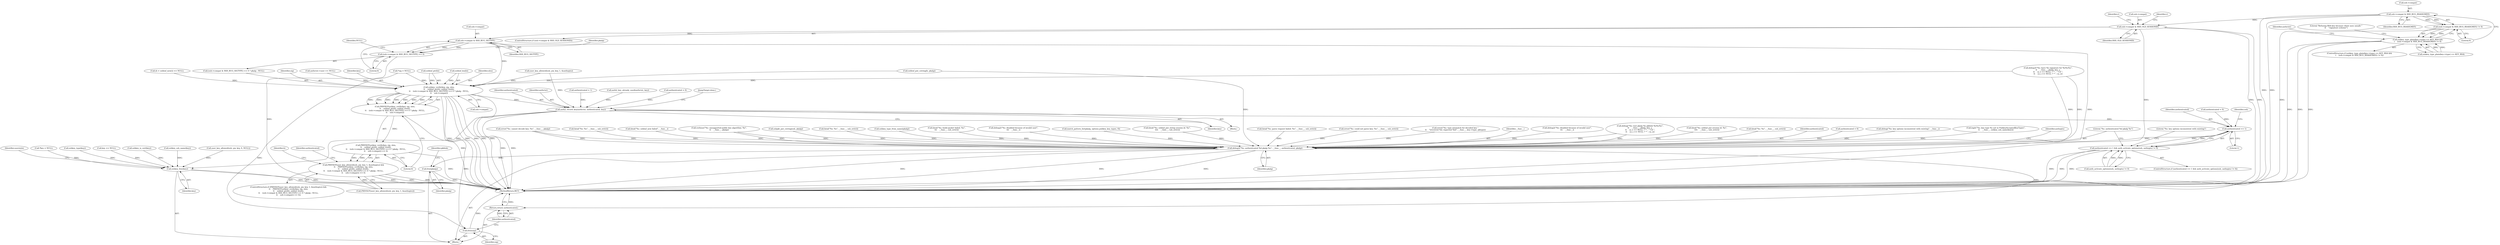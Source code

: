 digraph "0_src_779974d35b4859c07bc3cb8a12c74b43b0a7d1e0_1@pointer" {
"1000265" [label="(Call,ssh->compat & SSH_BUG_RSASIGMD5)"];
"1000264" [label="(Call,(ssh->compat & SSH_BUG_RSASIGMD5) != 0)"];
"1000257" [label="(Call,sshkey_type_plain(key->type) == KEY_RSA &&\n\t    (ssh->compat & SSH_BUG_RSASIGMD5) != 0)"];
"1000369" [label="(Call,ssh->compat & SSH_OLD_SESSIONID)"];
"1000534" [label="(Call,ssh->compat & SSH_BUG_SIGTYPE)"];
"1000533" [label="(Call,(ssh->compat & SSH_BUG_SIGTYPE) == 0)"];
"1000524" [label="(Call,sshkey_verify(key, sig, slen,\n\t\t    sshbuf_ptr(b), sshbuf_len(b),\n\t\t    (ssh->compat & SSH_BUG_SIGTYPE) == 0 ? pkalg : NULL,\n\t\t    ssh->compat))"];
"1000523" [label="(Call,PRIVSEP(sshkey_verify(key, sig, slen,\n\t\t    sshbuf_ptr(b), sshbuf_len(b),\n\t\t    (ssh->compat & SSH_BUG_SIGTYPE) == 0 ? pkalg : NULL,\n\t\t    ssh->compat)))"];
"1000522" [label="(Call,PRIVSEP(sshkey_verify(key, sig, slen,\n\t\t    sshbuf_ptr(b), sshbuf_len(b),\n\t\t    (ssh->compat & SSH_BUG_SIGTYPE) == 0 ? pkalg : NULL,\n\t\t    ssh->compat)) == 0)"];
"1000513" [label="(Call,PRIVSEP(user_key_allowed(ssh, pw, key, 1, &authopts)) &&\n\t\t    PRIVSEP(sshkey_verify(key, sig, slen,\n\t\t    sshbuf_ptr(b), sshbuf_len(b),\n\t\t    (ssh->compat & SSH_BUG_SIGTYPE) == 0 ? pkalg : NULL,\n\t\t    ssh->compat)) == 0)"];
"1000552" [label="(Call,auth2_record_key(authctxt, authenticated, key))"];
"1000664" [label="(Call,authenticated == 1)"];
"1000663" [label="(Call,authenticated == 1 && auth_activate_options(ssh, authopts) != 0)"];
"1000679" [label="(Call,debug2(\"%s: authenticated %d pkalg %s\", __func__, authenticated, pkalg))"];
"1000690" [label="(Call,free(pkalg))"];
"1000700" [label="(Return,return authenticated;)"];
"1000686" [label="(Call,sshkey_free(key))"];
"1000698" [label="(Call,free(sig))"];
"1000547" [label="(Call,authenticated = 1)"];
"1000666" [label="(Literal,1)"];
"1000195" [label="(Call,fatal(\"%s: parse request failed: %s\", __func__, ssh_err(r)))"];
"1000225" [label="(Call,error(\"%s: could not parse key: %s\", __func__, ssh_err(r)))"];
"1000276" [label="(Call,auth2_key_already_used(authctxt, key))"];
"1000270" [label="(Literal,0)"];
"1000489" [label="(Call,sshbuf_put_cstring(b, pkalg))"];
"1000665" [label="(Identifier,authenticated)"];
"1000248" [label="(Call,error(\"%s: type mismatch for decoded key \"\n\t\t    \"(received %d, expected %d)\", __func__, key->type, pktype))"];
"1000378" [label="(Identifier,r)"];
"1000681" [label="(Identifier,__func__)"];
"1000528" [label="(Call,sshbuf_ptr(b))"];
"1000524" [label="(Call,sshkey_verify(key, sig, slen,\n\t\t    sshbuf_ptr(b), sshbuf_len(b),\n\t\t    (ssh->compat & SSH_BUG_SIGTYPE) == 0 ? pkalg : NULL,\n\t\t    ssh->compat))"];
"1000417" [label="(Call,debug2(\"%s: disabled because of invalid user\",\n\t\t\t    __func__))"];
"1000558" [label="(Call,debug(\"%s: test pkalg %s pkblob %s%s%s\",\n\t\t    __func__, pkalg, key_s,\n\t\t    ca_s == NULL ? \"\" : \" CA \",\n\t\t    ca_s == NULL ? \"\" : ca_s))"];
"1000689" [label="(Identifier,userstyle)"];
"1000256" [label="(ControlStructure,if (sshkey_type_plain(key->type) == KEY_RSA &&\n\t    (ssh->compat & SSH_BUG_RSASIGMD5) != 0))"];
"1000384" [label="(Call,fatal(\"%s: sshbuf_put session id: %s\",\n\t\t\t\t    __func__, ssh_err(r)))"];
"1000700" [label="(Return,return authenticated;)"];
"1000368" [label="(ControlStructure,if (ssh->compat & SSH_OLD_SESSIONID))"];
"1000534" [label="(Call,ssh->compat & SSH_BUG_SIGTYPE)"];
"1000530" [label="(Call,sshbuf_len(b))"];
"1000551" [label="(Identifier,b)"];
"1000683" [label="(Identifier,pkalg)"];
"1000651" [label="(Call,fatal(\"%s: %s\", __func__, ssh_err(r)))"];
"1000687" [label="(Identifier,key)"];
"1000509" [label="(Call,authenticated = 0)"];
"1000527" [label="(Identifier,slen)"];
"1000360" [label="(Call,(b = sshbuf_new()) == NULL)"];
"1000682" [label="(Identifier,authenticated)"];
"1000107" [label="(Block,)"];
"1000664" [label="(Call,authenticated == 1)"];
"1000676" [label="(Call,authenticated = 0)"];
"1000522" [label="(Call,PRIVSEP(sshkey_verify(key, sig, slen,\n\t\t    sshbuf_ptr(b), sshbuf_len(b),\n\t\t    (ssh->compat & SSH_BUG_SIGTYPE) == 0 ? pkalg : NULL,\n\t\t    ssh->compat)) == 0)"];
"1000545" [label="(Literal,0)"];
"1000690" [label="(Call,free(pkalg))"];
"1000319" [label="(Call,debug3(\"%s: have %s signature for %s%s%s\",\n\t\t    __func__, pkalg, key_s,\n\t\t    ca_s == NULL ? \"\" : \" CA \",\n\t\t    ca_s == NULL ? \"\" : ca_s))"];
"1000512" [label="(ControlStructure,if (PRIVSEP(user_key_allowed(ssh, pw, key, 1, &authopts)) &&\n\t\t    PRIVSEP(sshkey_verify(key, sig, slen,\n\t\t    sshbuf_ptr(b), sshbuf_len(b),\n\t\t    (ssh->compat & SSH_BUG_SIGTYPE) == 0 ? pkalg : NULL,\n\t\t    ssh->compat)) == 0))"];
"1000673" [label="(Call,debug(\"%s: key options inconsistent with existing\", __func__))"];
"1000702" [label="(MethodReturn,RET)"];
"1000532" [label="(Call,(ssh->compat & SSH_BUG_SIGTYPE) == 0 ? pkalg : NULL)"];
"1000548" [label="(Identifier,authenticated)"];
"1000269" [label="(Identifier,SSH_BUG_RSASIGMD5)"];
"1000273" [label="(Literal,\"Refusing RSA key because client uses unsafe \"\n\t\t    \"signature scheme\")"];
"1000533" [label="(Call,(ssh->compat & SSH_BUG_SIGTYPE) == 0)"];
"1000526" [label="(Identifier,sig)"];
"1000538" [label="(Identifier,SSH_BUG_SIGTYPE)"];
"1000149" [label="(Call,*sig = NULL)"];
"1000370" [label="(Call,ssh->compat)"];
"1000514" [label="(Call,PRIVSEP(user_key_allowed(ssh, pw, key, 1, &authopts)))"];
"1000125" [label="(Call,*key = NULL)"];
"1000295" [label="(Call,logit(\"%s: key type %s not in PubkeyAcceptedKeyTypes\",\n\t\t    __func__, sshkey_ssh_name(key)))"];
"1000685" [label="(Identifier,authopts)"];
"1000513" [label="(Call,PRIVSEP(user_key_allowed(ssh, pw, key, 1, &authopts)) &&\n\t\t    PRIVSEP(sshkey_verify(key, sig, slen,\n\t\t    sshbuf_ptr(b), sshbuf_len(b),\n\t\t    (ssh->compat & SSH_BUG_SIGTYPE) == 0 ? pkalg : NULL,\n\t\t    ssh->compat)) == 0)"];
"1000555" [label="(Identifier,key)"];
"1000318" [label="(Block,)"];
"1000236" [label="(Call,error(\"%s: cannot decode key: %s\", __func__, pkalg))"];
"1000277" [label="(Identifier,authctxt)"];
"1000661" [label="(JumpTarget,done:)"];
"1000411" [label="(Call,authctxt->user == NULL)"];
"1000663" [label="(Call,authenticated == 1 && auth_activate_options(ssh, authopts) != 0)"];
"1000701" [label="(Identifier,authenticated)"];
"1000698" [label="(Call,free(sig))"];
"1000667" [label="(Call,auth_activate_options(ssh, authopts) != 0)"];
"1000282" [label="(Call,sshkey_type(key))"];
"1000158" [label="(Call,authenticated = 0)"];
"1000542" [label="(Call,ssh->compat)"];
"1000232" [label="(Call,key == NULL)"];
"1000699" [label="(Identifier,sig)"];
"1000582" [label="(Call,fatal(\"%s: %s\", __func__, ssh_err(r)))"];
"1000365" [label="(Call,fatal(\"%s: sshbuf_new failed\", __func__))"];
"1000266" [label="(Call,ssh->compat)"];
"1000686" [label="(Call,sshkey_free(key))"];
"1000554" [label="(Identifier,authenticated)"];
"1000539" [label="(Literal,0)"];
"1000209" [label="(Call,verbose(\"%s: unsupported public key algorithm: %s\",\n\t\t    __func__, pkalg))"];
"1000662" [label="(ControlStructure,if (authenticated == 1 && auth_activate_options(ssh, authopts) != 0))"];
"1000369" [label="(Call,ssh->compat & SSH_OLD_SESSIONID)"];
"1000264" [label="(Call,(ssh->compat & SSH_BUG_RSASIGMD5) != 0)"];
"1000625" [label="(Call,sshpkt_put_cstring(ssh, pkalg))"];
"1000523" [label="(Call,PRIVSEP(sshkey_verify(key, sig, slen,\n\t\t    sshbuf_ptr(b), sshbuf_len(b),\n\t\t    (ssh->compat & SSH_BUG_SIGTYPE) == 0 ? pkalg : NULL,\n\t\t    ssh->compat)))"];
"1000258" [label="(Call,sshkey_type_plain(key->type) == KEY_RSA)"];
"1000306" [label="(Call,sshkey_is_cert(key))"];
"1000354" [label="(Call,fatal(\"%s: %s\", __func__, ssh_err(r)))"];
"1000693" [label="(Identifier,pkblob)"];
"1000674" [label="(Literal,\"%s: key options inconsistent with existing\")"];
"1000394" [label="(Identifier,r)"];
"1000541" [label="(Identifier,NULL)"];
"1000552" [label="(Call,auth2_record_key(authctxt, authenticated, key))"];
"1000373" [label="(Identifier,SSH_OLD_SESSIONID)"];
"1000535" [label="(Call,ssh->compat)"];
"1000525" [label="(Identifier,key)"];
"1000298" [label="(Call,sshkey_ssh_name(key))"];
"1000265" [label="(Call,ssh->compat & SSH_BUG_RSASIGMD5)"];
"1000202" [label="(Call,sshkey_type_from_name(pkalg))"];
"1000553" [label="(Identifier,authctxt)"];
"1000515" [label="(Call,user_key_allowed(ssh, pw, key, 1, &authopts))"];
"1000605" [label="(Call,user_key_allowed(ssh, pw, key, 0, NULL))"];
"1000679" [label="(Call,debug2(\"%s: authenticated %d pkalg %s\", __func__, authenticated, pkalg))"];
"1000501" [label="(Call,fatal(\"%s: build packet failed: %s\",\n\t\t\t    __func__, ssh_err(r)))"];
"1000599" [label="(Call,debug2(\"%s: disabled because of invalid user\",\n\t\t\t    __func__))"];
"1000669" [label="(Identifier,ssh)"];
"1000691" [label="(Identifier,pkalg)"];
"1000540" [label="(Identifier,pkalg)"];
"1000680" [label="(Literal,\"%s: authenticated %d pkalg %s\")"];
"1000257" [label="(Call,sshkey_type_plain(key->type) == KEY_RSA &&\n\t    (ssh->compat & SSH_BUG_RSASIGMD5) != 0)"];
"1000287" [label="(Call,match_pattern_list(pkalg, options.pubkey_key_types, 0))"];
"1000400" [label="(Call,fatal(\"%s: sshbuf_put_string session id: %s\",\n \t\t\t\t    __func__, ssh_err(r)))"];
"1000265" -> "1000264"  [label="AST: "];
"1000265" -> "1000269"  [label="CFG: "];
"1000266" -> "1000265"  [label="AST: "];
"1000269" -> "1000265"  [label="AST: "];
"1000270" -> "1000265"  [label="CFG: "];
"1000265" -> "1000702"  [label="DDG: "];
"1000265" -> "1000702"  [label="DDG: "];
"1000265" -> "1000264"  [label="DDG: "];
"1000265" -> "1000264"  [label="DDG: "];
"1000265" -> "1000369"  [label="DDG: "];
"1000264" -> "1000257"  [label="AST: "];
"1000264" -> "1000270"  [label="CFG: "];
"1000270" -> "1000264"  [label="AST: "];
"1000257" -> "1000264"  [label="CFG: "];
"1000264" -> "1000702"  [label="DDG: "];
"1000264" -> "1000257"  [label="DDG: "];
"1000264" -> "1000257"  [label="DDG: "];
"1000257" -> "1000256"  [label="AST: "];
"1000257" -> "1000258"  [label="CFG: "];
"1000258" -> "1000257"  [label="AST: "];
"1000273" -> "1000257"  [label="CFG: "];
"1000277" -> "1000257"  [label="CFG: "];
"1000257" -> "1000702"  [label="DDG: "];
"1000257" -> "1000702"  [label="DDG: "];
"1000257" -> "1000702"  [label="DDG: "];
"1000258" -> "1000257"  [label="DDG: "];
"1000258" -> "1000257"  [label="DDG: "];
"1000369" -> "1000368"  [label="AST: "];
"1000369" -> "1000373"  [label="CFG: "];
"1000370" -> "1000369"  [label="AST: "];
"1000373" -> "1000369"  [label="AST: "];
"1000378" -> "1000369"  [label="CFG: "];
"1000394" -> "1000369"  [label="CFG: "];
"1000369" -> "1000702"  [label="DDG: "];
"1000369" -> "1000702"  [label="DDG: "];
"1000369" -> "1000702"  [label="DDG: "];
"1000369" -> "1000534"  [label="DDG: "];
"1000534" -> "1000533"  [label="AST: "];
"1000534" -> "1000538"  [label="CFG: "];
"1000535" -> "1000534"  [label="AST: "];
"1000538" -> "1000534"  [label="AST: "];
"1000539" -> "1000534"  [label="CFG: "];
"1000534" -> "1000702"  [label="DDG: "];
"1000534" -> "1000533"  [label="DDG: "];
"1000534" -> "1000533"  [label="DDG: "];
"1000534" -> "1000524"  [label="DDG: "];
"1000533" -> "1000532"  [label="AST: "];
"1000533" -> "1000539"  [label="CFG: "];
"1000539" -> "1000533"  [label="AST: "];
"1000540" -> "1000533"  [label="CFG: "];
"1000541" -> "1000533"  [label="CFG: "];
"1000533" -> "1000702"  [label="DDG: "];
"1000524" -> "1000523"  [label="AST: "];
"1000524" -> "1000542"  [label="CFG: "];
"1000525" -> "1000524"  [label="AST: "];
"1000526" -> "1000524"  [label="AST: "];
"1000527" -> "1000524"  [label="AST: "];
"1000528" -> "1000524"  [label="AST: "];
"1000530" -> "1000524"  [label="AST: "];
"1000532" -> "1000524"  [label="AST: "];
"1000542" -> "1000524"  [label="AST: "];
"1000523" -> "1000524"  [label="CFG: "];
"1000524" -> "1000702"  [label="DDG: "];
"1000524" -> "1000702"  [label="DDG: "];
"1000524" -> "1000702"  [label="DDG: "];
"1000524" -> "1000702"  [label="DDG: "];
"1000524" -> "1000702"  [label="DDG: "];
"1000524" -> "1000523"  [label="DDG: "];
"1000524" -> "1000523"  [label="DDG: "];
"1000524" -> "1000523"  [label="DDG: "];
"1000524" -> "1000523"  [label="DDG: "];
"1000524" -> "1000523"  [label="DDG: "];
"1000524" -> "1000523"  [label="DDG: "];
"1000524" -> "1000523"  [label="DDG: "];
"1000515" -> "1000524"  [label="DDG: "];
"1000149" -> "1000524"  [label="DDG: "];
"1000528" -> "1000524"  [label="DDG: "];
"1000530" -> "1000524"  [label="DDG: "];
"1000489" -> "1000524"  [label="DDG: "];
"1000319" -> "1000524"  [label="DDG: "];
"1000360" -> "1000524"  [label="DDG: "];
"1000411" -> "1000524"  [label="DDG: "];
"1000524" -> "1000552"  [label="DDG: "];
"1000524" -> "1000698"  [label="DDG: "];
"1000523" -> "1000522"  [label="AST: "];
"1000545" -> "1000523"  [label="CFG: "];
"1000523" -> "1000702"  [label="DDG: "];
"1000523" -> "1000522"  [label="DDG: "];
"1000522" -> "1000513"  [label="AST: "];
"1000522" -> "1000545"  [label="CFG: "];
"1000545" -> "1000522"  [label="AST: "];
"1000513" -> "1000522"  [label="CFG: "];
"1000522" -> "1000702"  [label="DDG: "];
"1000522" -> "1000513"  [label="DDG: "];
"1000522" -> "1000513"  [label="DDG: "];
"1000513" -> "1000512"  [label="AST: "];
"1000513" -> "1000514"  [label="CFG: "];
"1000514" -> "1000513"  [label="AST: "];
"1000548" -> "1000513"  [label="CFG: "];
"1000551" -> "1000513"  [label="CFG: "];
"1000513" -> "1000702"  [label="DDG: "];
"1000513" -> "1000702"  [label="DDG: "];
"1000513" -> "1000702"  [label="DDG: "];
"1000514" -> "1000513"  [label="DDG: "];
"1000552" -> "1000318"  [label="AST: "];
"1000552" -> "1000555"  [label="CFG: "];
"1000553" -> "1000552"  [label="AST: "];
"1000554" -> "1000552"  [label="AST: "];
"1000555" -> "1000552"  [label="AST: "];
"1000661" -> "1000552"  [label="CFG: "];
"1000552" -> "1000702"  [label="DDG: "];
"1000552" -> "1000702"  [label="DDG: "];
"1000276" -> "1000552"  [label="DDG: "];
"1000547" -> "1000552"  [label="DDG: "];
"1000509" -> "1000552"  [label="DDG: "];
"1000515" -> "1000552"  [label="DDG: "];
"1000552" -> "1000664"  [label="DDG: "];
"1000552" -> "1000686"  [label="DDG: "];
"1000664" -> "1000663"  [label="AST: "];
"1000664" -> "1000666"  [label="CFG: "];
"1000665" -> "1000664"  [label="AST: "];
"1000666" -> "1000664"  [label="AST: "];
"1000669" -> "1000664"  [label="CFG: "];
"1000663" -> "1000664"  [label="CFG: "];
"1000664" -> "1000663"  [label="DDG: "];
"1000664" -> "1000663"  [label="DDG: "];
"1000158" -> "1000664"  [label="DDG: "];
"1000664" -> "1000679"  [label="DDG: "];
"1000663" -> "1000662"  [label="AST: "];
"1000663" -> "1000667"  [label="CFG: "];
"1000667" -> "1000663"  [label="AST: "];
"1000674" -> "1000663"  [label="CFG: "];
"1000680" -> "1000663"  [label="CFG: "];
"1000663" -> "1000702"  [label="DDG: "];
"1000663" -> "1000702"  [label="DDG: "];
"1000663" -> "1000702"  [label="DDG: "];
"1000667" -> "1000663"  [label="DDG: "];
"1000667" -> "1000663"  [label="DDG: "];
"1000679" -> "1000107"  [label="AST: "];
"1000679" -> "1000683"  [label="CFG: "];
"1000680" -> "1000679"  [label="AST: "];
"1000681" -> "1000679"  [label="AST: "];
"1000682" -> "1000679"  [label="AST: "];
"1000683" -> "1000679"  [label="AST: "];
"1000685" -> "1000679"  [label="CFG: "];
"1000679" -> "1000702"  [label="DDG: "];
"1000679" -> "1000702"  [label="DDG: "];
"1000679" -> "1000702"  [label="DDG: "];
"1000354" -> "1000679"  [label="DDG: "];
"1000558" -> "1000679"  [label="DDG: "];
"1000558" -> "1000679"  [label="DDG: "];
"1000225" -> "1000679"  [label="DDG: "];
"1000501" -> "1000679"  [label="DDG: "];
"1000582" -> "1000679"  [label="DDG: "];
"1000673" -> "1000679"  [label="DDG: "];
"1000651" -> "1000679"  [label="DDG: "];
"1000365" -> "1000679"  [label="DDG: "];
"1000295" -> "1000679"  [label="DDG: "];
"1000195" -> "1000679"  [label="DDG: "];
"1000209" -> "1000679"  [label="DDG: "];
"1000209" -> "1000679"  [label="DDG: "];
"1000417" -> "1000679"  [label="DDG: "];
"1000599" -> "1000679"  [label="DDG: "];
"1000236" -> "1000679"  [label="DDG: "];
"1000236" -> "1000679"  [label="DDG: "];
"1000400" -> "1000679"  [label="DDG: "];
"1000384" -> "1000679"  [label="DDG: "];
"1000248" -> "1000679"  [label="DDG: "];
"1000319" -> "1000679"  [label="DDG: "];
"1000319" -> "1000679"  [label="DDG: "];
"1000676" -> "1000679"  [label="DDG: "];
"1000625" -> "1000679"  [label="DDG: "];
"1000202" -> "1000679"  [label="DDG: "];
"1000489" -> "1000679"  [label="DDG: "];
"1000287" -> "1000679"  [label="DDG: "];
"1000679" -> "1000690"  [label="DDG: "];
"1000679" -> "1000700"  [label="DDG: "];
"1000690" -> "1000107"  [label="AST: "];
"1000690" -> "1000691"  [label="CFG: "];
"1000691" -> "1000690"  [label="AST: "];
"1000693" -> "1000690"  [label="CFG: "];
"1000690" -> "1000702"  [label="DDG: "];
"1000700" -> "1000107"  [label="AST: "];
"1000700" -> "1000701"  [label="CFG: "];
"1000701" -> "1000700"  [label="AST: "];
"1000702" -> "1000700"  [label="CFG: "];
"1000700" -> "1000702"  [label="DDG: "];
"1000701" -> "1000700"  [label="DDG: "];
"1000686" -> "1000107"  [label="AST: "];
"1000686" -> "1000687"  [label="CFG: "];
"1000687" -> "1000686"  [label="AST: "];
"1000689" -> "1000686"  [label="CFG: "];
"1000686" -> "1000702"  [label="DDG: "];
"1000686" -> "1000702"  [label="DDG: "];
"1000125" -> "1000686"  [label="DDG: "];
"1000232" -> "1000686"  [label="DDG: "];
"1000298" -> "1000686"  [label="DDG: "];
"1000306" -> "1000686"  [label="DDG: "];
"1000282" -> "1000686"  [label="DDG: "];
"1000605" -> "1000686"  [label="DDG: "];
"1000698" -> "1000107"  [label="AST: "];
"1000698" -> "1000699"  [label="CFG: "];
"1000699" -> "1000698"  [label="AST: "];
"1000701" -> "1000698"  [label="CFG: "];
"1000698" -> "1000702"  [label="DDG: "];
"1000149" -> "1000698"  [label="DDG: "];
}
